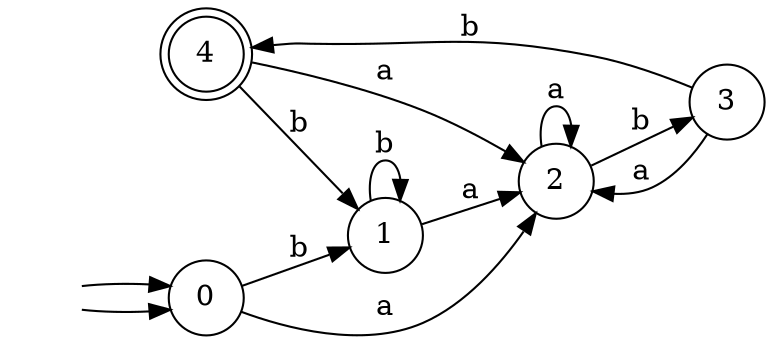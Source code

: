 digraph finite_state_machine {
	rankdir=LR size="8,5"
	node [shape=doublecircle]
	4
	node [shape=circle]
	"" [style=invis]
	"" -> 0
	0 -> 1 [label=b]
	"" [style=invis]
	"" -> 0
	0 -> 2 [label=a]
	1 -> 1 [label=b]
	1 -> 2 [label=a]
	2 -> 3 [label=b]
	2 -> 2 [label=a]
	3 -> 4 [label=b]
	3 -> 2 [label=a]
	4 -> 1 [label=b]
	4 -> 2 [label=a]
}
